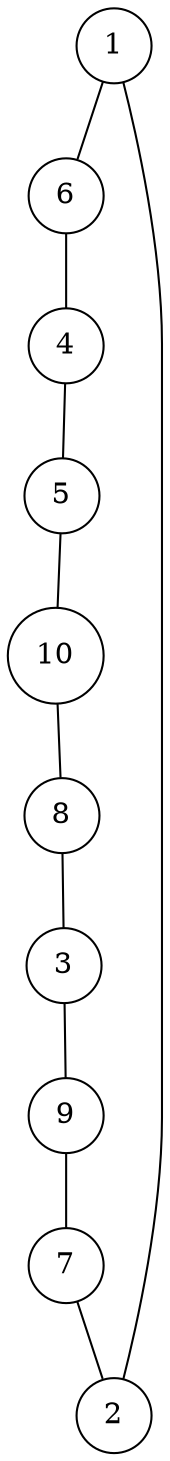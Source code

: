 graph random1716955679 {
	node [shape=circle fillcolor=white]
	1 [ pos = "0.736003,0.748803!"]
	2 [ pos = "1.523493,0.953517!"]
	3 [ pos = "4.893173,5.000000!"]
	4 [ pos = "0.023125,3.800800!"]
	5 [ pos = "1.771428,4.494692!"]
	6 [ pos = "1.142924,1.684905!"]
	7 [ pos = "2.510729,3.161259!"]
	8 [ pos = "4.393033,4.953699!"]
	9 [ pos = "4.395495,3.338502!"]
	10 [ pos = "2.087957,3.774620!"]

	1 -- 6
	2 -- 1
	3 -- 9
	4 -- 5
	5 -- 10
	6 -- 4
	7 -- 2
	8 -- 3
	9 -- 7
	10 -- 8
}